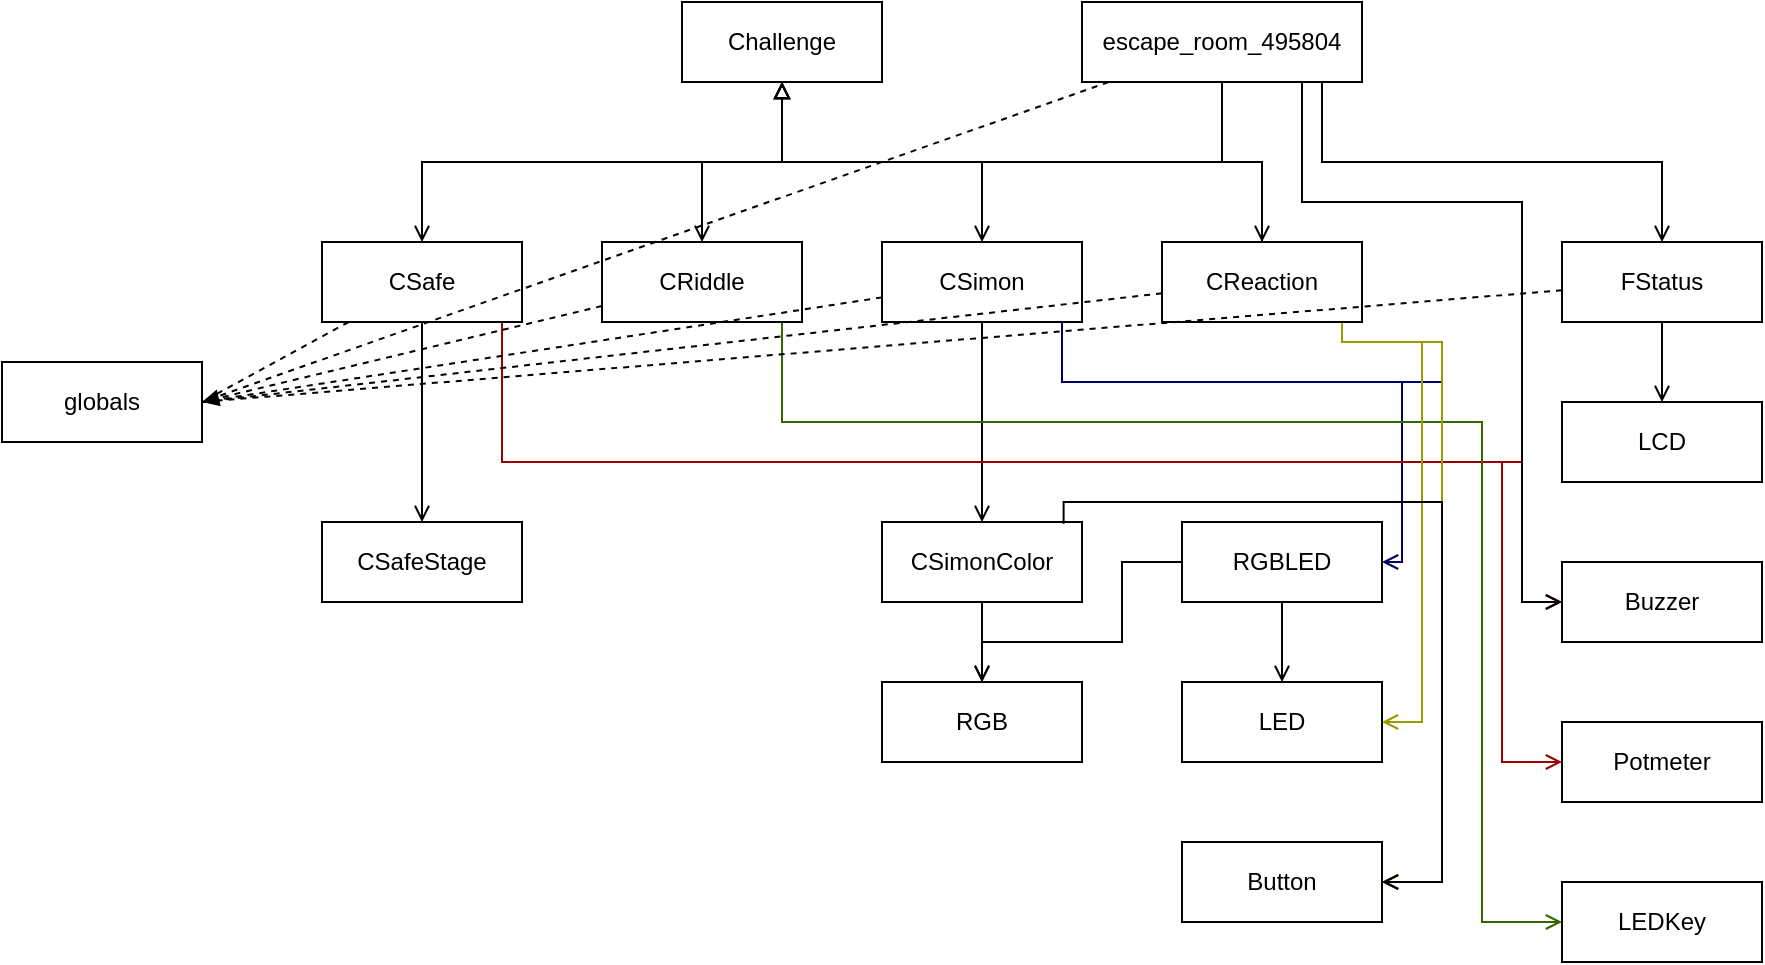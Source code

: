 <mxfile version="14.4.3" type="device"><diagram id="C5RBs43oDa-KdzZeNtuy" name="Page-1"><mxGraphModel dx="1381" dy="567" grid="1" gridSize="10" guides="1" tooltips="1" connect="1" arrows="1" fold="1" page="0" pageScale="1" pageWidth="827" pageHeight="1169" math="0" shadow="0"><root><mxCell id="WIyWlLk6GJQsqaUBKTNV-0"/><mxCell id="WIyWlLk6GJQsqaUBKTNV-1" parent="WIyWlLk6GJQsqaUBKTNV-0"/><mxCell id="mMfJM_rHoxoe-HYp14e--0" value="globals" style="rounded=0;whiteSpace=wrap;html=1;" vertex="1" parent="WIyWlLk6GJQsqaUBKTNV-1"><mxGeometry x="-190" y="340" width="100" height="40" as="geometry"/></mxCell><mxCell id="mMfJM_rHoxoe-HYp14e--1" value="escape_room_495804" style="rounded=0;whiteSpace=wrap;html=1;" vertex="1" parent="WIyWlLk6GJQsqaUBKTNV-1"><mxGeometry x="350" y="160" width="140" height="40" as="geometry"/></mxCell><mxCell id="mMfJM_rHoxoe-HYp14e--3" value="RGB" style="rounded=0;whiteSpace=wrap;html=1;" vertex="1" parent="WIyWlLk6GJQsqaUBKTNV-1"><mxGeometry x="250" y="500" width="100" height="40" as="geometry"/></mxCell><mxCell id="mMfJM_rHoxoe-HYp14e--42" style="edgeStyle=orthogonalEdgeStyle;rounded=0;orthogonalLoop=1;jettySize=auto;html=1;startArrow=none;startFill=0;endArrow=open;endFill=0;" edge="1" parent="WIyWlLk6GJQsqaUBKTNV-1" source="mMfJM_rHoxoe-HYp14e--4" target="mMfJM_rHoxoe-HYp14e--7"><mxGeometry relative="1" as="geometry"/></mxCell><mxCell id="mMfJM_rHoxoe-HYp14e--4" value="RGBLED" style="rounded=0;whiteSpace=wrap;html=1;" vertex="1" parent="WIyWlLk6GJQsqaUBKTNV-1"><mxGeometry x="400" y="420" width="100" height="40" as="geometry"/></mxCell><mxCell id="mMfJM_rHoxoe-HYp14e--5" value="Potmeter" style="rounded=0;whiteSpace=wrap;html=1;" vertex="1" parent="WIyWlLk6GJQsqaUBKTNV-1"><mxGeometry x="590" y="520" width="100" height="40" as="geometry"/></mxCell><mxCell id="mMfJM_rHoxoe-HYp14e--6" value="LEDKey" style="rounded=0;whiteSpace=wrap;html=1;" vertex="1" parent="WIyWlLk6GJQsqaUBKTNV-1"><mxGeometry x="590" y="600" width="100" height="40" as="geometry"/></mxCell><mxCell id="mMfJM_rHoxoe-HYp14e--7" value="LED" style="rounded=0;whiteSpace=wrap;html=1;" vertex="1" parent="WIyWlLk6GJQsqaUBKTNV-1"><mxGeometry x="400" y="500" width="100" height="40" as="geometry"/></mxCell><mxCell id="mMfJM_rHoxoe-HYp14e--8" value="LCD" style="rounded=0;whiteSpace=wrap;html=1;" vertex="1" parent="WIyWlLk6GJQsqaUBKTNV-1"><mxGeometry x="590" y="360" width="100" height="40" as="geometry"/></mxCell><mxCell id="mMfJM_rHoxoe-HYp14e--9" value="Buzzer" style="rounded=0;whiteSpace=wrap;html=1;" vertex="1" parent="WIyWlLk6GJQsqaUBKTNV-1"><mxGeometry x="590" y="440" width="100" height="40" as="geometry"/></mxCell><mxCell id="mMfJM_rHoxoe-HYp14e--10" value="Button" style="rounded=0;whiteSpace=wrap;html=1;" vertex="1" parent="WIyWlLk6GJQsqaUBKTNV-1"><mxGeometry x="400" y="580" width="100" height="40" as="geometry"/></mxCell><mxCell id="mMfJM_rHoxoe-HYp14e--21" style="edgeStyle=orthogonalEdgeStyle;rounded=0;orthogonalLoop=1;jettySize=auto;html=1;endArrow=block;endFill=0;startArrow=open;startFill=0;" edge="1" parent="WIyWlLk6GJQsqaUBKTNV-1" source="mMfJM_rHoxoe-HYp14e--11" target="mMfJM_rHoxoe-HYp14e--15"><mxGeometry relative="1" as="geometry"><Array as="points"><mxPoint x="300" y="240"/><mxPoint x="200" y="240"/></Array></mxGeometry></mxCell><mxCell id="mMfJM_rHoxoe-HYp14e--28" style="edgeStyle=orthogonalEdgeStyle;rounded=0;orthogonalLoop=1;jettySize=auto;html=1;startArrow=none;startFill=0;endArrow=open;endFill=0;" edge="1" parent="WIyWlLk6GJQsqaUBKTNV-1" source="mMfJM_rHoxoe-HYp14e--11" target="mMfJM_rHoxoe-HYp14e--17"><mxGeometry relative="1" as="geometry"/></mxCell><mxCell id="mMfJM_rHoxoe-HYp14e--38" style="edgeStyle=orthogonalEdgeStyle;rounded=0;orthogonalLoop=1;jettySize=auto;html=1;startArrow=none;startFill=0;endArrow=open;endFill=0;strokeColor=#000066;" edge="1" parent="WIyWlLk6GJQsqaUBKTNV-1" source="mMfJM_rHoxoe-HYp14e--11" target="mMfJM_rHoxoe-HYp14e--4"><mxGeometry relative="1" as="geometry"><Array as="points"><mxPoint x="340" y="350"/><mxPoint x="510" y="350"/><mxPoint x="510" y="440"/></Array></mxGeometry></mxCell><mxCell id="mMfJM_rHoxoe-HYp14e--39" style="edgeStyle=orthogonalEdgeStyle;rounded=0;orthogonalLoop=1;jettySize=auto;html=1;startArrow=none;startFill=0;endArrow=open;endFill=0;strokeColor=#000066;" edge="1" parent="WIyWlLk6GJQsqaUBKTNV-1" source="mMfJM_rHoxoe-HYp14e--11" target="mMfJM_rHoxoe-HYp14e--10"><mxGeometry relative="1" as="geometry"><Array as="points"><mxPoint x="340" y="350"/><mxPoint x="530" y="350"/><mxPoint x="530" y="600"/></Array></mxGeometry></mxCell><mxCell id="mMfJM_rHoxoe-HYp14e--11" value="CSimon" style="rounded=0;whiteSpace=wrap;html=1;" vertex="1" parent="WIyWlLk6GJQsqaUBKTNV-1"><mxGeometry x="250" y="280" width="100" height="40" as="geometry"/></mxCell><mxCell id="mMfJM_rHoxoe-HYp14e--19" style="edgeStyle=orthogonalEdgeStyle;rounded=0;orthogonalLoop=1;jettySize=auto;html=1;entryX=0.5;entryY=1;entryDx=0;entryDy=0;endArrow=block;endFill=0;startArrow=open;startFill=0;" edge="1" parent="WIyWlLk6GJQsqaUBKTNV-1" source="mMfJM_rHoxoe-HYp14e--12" target="mMfJM_rHoxoe-HYp14e--15"><mxGeometry relative="1" as="geometry"><Array as="points"><mxPoint x="20" y="240"/><mxPoint x="200" y="240"/></Array></mxGeometry></mxCell><mxCell id="mMfJM_rHoxoe-HYp14e--27" style="edgeStyle=orthogonalEdgeStyle;rounded=0;orthogonalLoop=1;jettySize=auto;html=1;startArrow=none;startFill=0;endArrow=open;endFill=0;" edge="1" parent="WIyWlLk6GJQsqaUBKTNV-1" source="mMfJM_rHoxoe-HYp14e--12" target="mMfJM_rHoxoe-HYp14e--18"><mxGeometry relative="1" as="geometry"/></mxCell><mxCell id="mMfJM_rHoxoe-HYp14e--35" style="edgeStyle=orthogonalEdgeStyle;rounded=0;orthogonalLoop=1;jettySize=auto;html=1;startArrow=none;startFill=0;endArrow=open;endFill=0;strokeColor=#990000;" edge="1" parent="WIyWlLk6GJQsqaUBKTNV-1" source="mMfJM_rHoxoe-HYp14e--12" target="mMfJM_rHoxoe-HYp14e--9"><mxGeometry relative="1" as="geometry"><Array as="points"><mxPoint x="60" y="390"/><mxPoint x="570" y="390"/><mxPoint x="570" y="460"/></Array></mxGeometry></mxCell><mxCell id="mMfJM_rHoxoe-HYp14e--36" style="edgeStyle=orthogonalEdgeStyle;rounded=0;orthogonalLoop=1;jettySize=auto;html=1;startArrow=none;startFill=0;endArrow=open;endFill=0;strokeColor=#990000;" edge="1" parent="WIyWlLk6GJQsqaUBKTNV-1" source="mMfJM_rHoxoe-HYp14e--12" target="mMfJM_rHoxoe-HYp14e--5"><mxGeometry relative="1" as="geometry"><Array as="points"><mxPoint x="60" y="390"/><mxPoint x="560" y="390"/><mxPoint x="560" y="540"/></Array></mxGeometry></mxCell><mxCell id="mMfJM_rHoxoe-HYp14e--43" style="rounded=0;orthogonalLoop=1;jettySize=auto;html=1;startArrow=none;startFill=0;endArrow=none;endFill=0;dashed=1;entryX=1;entryY=0.5;entryDx=0;entryDy=0;" edge="1" parent="WIyWlLk6GJQsqaUBKTNV-1" source="mMfJM_rHoxoe-HYp14e--12" target="mMfJM_rHoxoe-HYp14e--0"><mxGeometry relative="1" as="geometry"/></mxCell><mxCell id="mMfJM_rHoxoe-HYp14e--12" value="CSafe" style="rounded=0;whiteSpace=wrap;html=1;" vertex="1" parent="WIyWlLk6GJQsqaUBKTNV-1"><mxGeometry x="-30" y="280" width="100" height="40" as="geometry"/></mxCell><mxCell id="mMfJM_rHoxoe-HYp14e--20" style="edgeStyle=orthogonalEdgeStyle;rounded=0;orthogonalLoop=1;jettySize=auto;html=1;endArrow=block;endFill=0;startArrow=open;startFill=0;" edge="1" parent="WIyWlLk6GJQsqaUBKTNV-1" source="mMfJM_rHoxoe-HYp14e--13" target="mMfJM_rHoxoe-HYp14e--15"><mxGeometry relative="1" as="geometry"><Array as="points"><mxPoint x="160" y="240"/><mxPoint x="200" y="240"/></Array></mxGeometry></mxCell><mxCell id="mMfJM_rHoxoe-HYp14e--37" style="edgeStyle=orthogonalEdgeStyle;rounded=0;orthogonalLoop=1;jettySize=auto;html=1;startArrow=none;startFill=0;endArrow=open;endFill=0;strokeColor=#336600;" edge="1" parent="WIyWlLk6GJQsqaUBKTNV-1" source="mMfJM_rHoxoe-HYp14e--13" target="mMfJM_rHoxoe-HYp14e--6"><mxGeometry relative="1" as="geometry"><Array as="points"><mxPoint x="200" y="370"/><mxPoint x="550" y="370"/><mxPoint x="550" y="620"/></Array></mxGeometry></mxCell><mxCell id="mMfJM_rHoxoe-HYp14e--13" value="CRiddle" style="rounded=0;whiteSpace=wrap;html=1;" vertex="1" parent="WIyWlLk6GJQsqaUBKTNV-1"><mxGeometry x="110" y="280" width="100" height="40" as="geometry"/></mxCell><mxCell id="mMfJM_rHoxoe-HYp14e--22" style="edgeStyle=orthogonalEdgeStyle;rounded=0;orthogonalLoop=1;jettySize=auto;html=1;endArrow=block;endFill=0;" edge="1" parent="WIyWlLk6GJQsqaUBKTNV-1" source="mMfJM_rHoxoe-HYp14e--14" target="mMfJM_rHoxoe-HYp14e--15"><mxGeometry relative="1" as="geometry"><Array as="points"><mxPoint x="440" y="240"/><mxPoint x="200" y="240"/></Array></mxGeometry></mxCell><mxCell id="mMfJM_rHoxoe-HYp14e--23" style="edgeStyle=orthogonalEdgeStyle;rounded=0;orthogonalLoop=1;jettySize=auto;html=1;endArrow=none;endFill=0;startArrow=open;startFill=0;" edge="1" parent="WIyWlLk6GJQsqaUBKTNV-1" source="mMfJM_rHoxoe-HYp14e--14" target="mMfJM_rHoxoe-HYp14e--1"><mxGeometry relative="1" as="geometry"/></mxCell><mxCell id="mMfJM_rHoxoe-HYp14e--40" style="edgeStyle=orthogonalEdgeStyle;rounded=0;orthogonalLoop=1;jettySize=auto;html=1;startArrow=none;startFill=0;endArrow=open;endFill=0;strokeColor=#999900;" edge="1" parent="WIyWlLk6GJQsqaUBKTNV-1" source="mMfJM_rHoxoe-HYp14e--14" target="mMfJM_rHoxoe-HYp14e--7"><mxGeometry relative="1" as="geometry"><Array as="points"><mxPoint x="480" y="330"/><mxPoint x="520" y="330"/><mxPoint x="520" y="520"/></Array></mxGeometry></mxCell><mxCell id="mMfJM_rHoxoe-HYp14e--41" style="edgeStyle=orthogonalEdgeStyle;rounded=0;orthogonalLoop=1;jettySize=auto;html=1;startArrow=none;startFill=0;endArrow=open;endFill=0;strokeColor=#999900;" edge="1" parent="WIyWlLk6GJQsqaUBKTNV-1" source="mMfJM_rHoxoe-HYp14e--14" target="mMfJM_rHoxoe-HYp14e--10"><mxGeometry relative="1" as="geometry"><Array as="points"><mxPoint x="480" y="330"/><mxPoint x="530" y="330"/><mxPoint x="530" y="600"/></Array></mxGeometry></mxCell><mxCell id="mMfJM_rHoxoe-HYp14e--14" value="CReaction" style="rounded=0;whiteSpace=wrap;html=1;" vertex="1" parent="WIyWlLk6GJQsqaUBKTNV-1"><mxGeometry x="390" y="280" width="100" height="40" as="geometry"/></mxCell><mxCell id="mMfJM_rHoxoe-HYp14e--15" value="Challenge" style="rounded=0;whiteSpace=wrap;html=1;" vertex="1" parent="WIyWlLk6GJQsqaUBKTNV-1"><mxGeometry x="150" y="160" width="100" height="40" as="geometry"/></mxCell><mxCell id="mMfJM_rHoxoe-HYp14e--25" style="edgeStyle=orthogonalEdgeStyle;rounded=0;orthogonalLoop=1;jettySize=auto;html=1;startArrow=open;startFill=0;endArrow=none;endFill=0;" edge="1" parent="WIyWlLk6GJQsqaUBKTNV-1" source="mMfJM_rHoxoe-HYp14e--16" target="mMfJM_rHoxoe-HYp14e--1"><mxGeometry relative="1" as="geometry"><Array as="points"><mxPoint x="640" y="240"/><mxPoint x="470" y="240"/></Array></mxGeometry></mxCell><mxCell id="mMfJM_rHoxoe-HYp14e--26" style="edgeStyle=orthogonalEdgeStyle;rounded=0;orthogonalLoop=1;jettySize=auto;html=1;startArrow=none;startFill=0;endArrow=open;endFill=0;" edge="1" parent="WIyWlLk6GJQsqaUBKTNV-1" source="mMfJM_rHoxoe-HYp14e--16" target="mMfJM_rHoxoe-HYp14e--8"><mxGeometry relative="1" as="geometry"/></mxCell><mxCell id="mMfJM_rHoxoe-HYp14e--16" value="FStatus" style="rounded=0;whiteSpace=wrap;html=1;" vertex="1" parent="WIyWlLk6GJQsqaUBKTNV-1"><mxGeometry x="590" y="280" width="100" height="40" as="geometry"/></mxCell><mxCell id="mMfJM_rHoxoe-HYp14e--29" style="edgeStyle=orthogonalEdgeStyle;rounded=0;orthogonalLoop=1;jettySize=auto;html=1;startArrow=none;startFill=0;endArrow=open;endFill=0;" edge="1" parent="WIyWlLk6GJQsqaUBKTNV-1" source="mMfJM_rHoxoe-HYp14e--17" target="mMfJM_rHoxoe-HYp14e--3"><mxGeometry relative="1" as="geometry"/></mxCell><mxCell id="mMfJM_rHoxoe-HYp14e--17" value="CSimonColor" style="rounded=0;whiteSpace=wrap;html=1;" vertex="1" parent="WIyWlLk6GJQsqaUBKTNV-1"><mxGeometry x="250" y="420" width="100" height="40" as="geometry"/></mxCell><mxCell id="mMfJM_rHoxoe-HYp14e--18" value="CSafeStage" style="rounded=0;whiteSpace=wrap;html=1;" vertex="1" parent="WIyWlLk6GJQsqaUBKTNV-1"><mxGeometry x="-30" y="420" width="100" height="40" as="geometry"/></mxCell><mxCell id="mMfJM_rHoxoe-HYp14e--46" style="edgeStyle=none;rounded=0;orthogonalLoop=1;jettySize=auto;html=1;dashed=1;startArrow=none;startFill=0;endArrow=none;endFill=0;entryX=1;entryY=0.5;entryDx=0;entryDy=0;" edge="1" parent="WIyWlLk6GJQsqaUBKTNV-1" source="mMfJM_rHoxoe-HYp14e--14" target="mMfJM_rHoxoe-HYp14e--0"><mxGeometry relative="1" as="geometry"/></mxCell><mxCell id="mMfJM_rHoxoe-HYp14e--45" style="edgeStyle=none;rounded=0;orthogonalLoop=1;jettySize=auto;html=1;dashed=1;startArrow=none;startFill=0;endArrow=none;endFill=0;entryX=1;entryY=0.5;entryDx=0;entryDy=0;" edge="1" parent="WIyWlLk6GJQsqaUBKTNV-1" source="mMfJM_rHoxoe-HYp14e--11" target="mMfJM_rHoxoe-HYp14e--0"><mxGeometry relative="1" as="geometry"/></mxCell><mxCell id="mMfJM_rHoxoe-HYp14e--47" style="edgeStyle=none;rounded=0;orthogonalLoop=1;jettySize=auto;html=1;dashed=1;startArrow=none;startFill=0;endArrow=none;endFill=0;entryX=1;entryY=0.5;entryDx=0;entryDy=0;" edge="1" parent="WIyWlLk6GJQsqaUBKTNV-1" source="mMfJM_rHoxoe-HYp14e--1" target="mMfJM_rHoxoe-HYp14e--0"><mxGeometry relative="1" as="geometry"/></mxCell><mxCell id="mMfJM_rHoxoe-HYp14e--34" style="edgeStyle=orthogonalEdgeStyle;rounded=0;orthogonalLoop=1;jettySize=auto;html=1;startArrow=none;startFill=0;endArrow=open;endFill=0;" edge="1" parent="WIyWlLk6GJQsqaUBKTNV-1" source="mMfJM_rHoxoe-HYp14e--1" target="mMfJM_rHoxoe-HYp14e--9"><mxGeometry relative="1" as="geometry"><Array as="points"><mxPoint x="460" y="260"/><mxPoint x="570" y="260"/><mxPoint x="570" y="460"/></Array></mxGeometry></mxCell><mxCell id="mMfJM_rHoxoe-HYp14e--48" style="edgeStyle=none;rounded=0;orthogonalLoop=1;jettySize=auto;html=1;entryX=1;entryY=0.5;entryDx=0;entryDy=0;dashed=1;startArrow=none;startFill=0;endArrow=none;endFill=0;" edge="1" parent="WIyWlLk6GJQsqaUBKTNV-1" source="mMfJM_rHoxoe-HYp14e--16" target="mMfJM_rHoxoe-HYp14e--0"><mxGeometry relative="1" as="geometry"/></mxCell><mxCell id="mMfJM_rHoxoe-HYp14e--50" style="edgeStyle=orthogonalEdgeStyle;rounded=0;orthogonalLoop=1;jettySize=auto;html=1;startArrow=none;startFill=0;endArrow=open;endFill=0;exitX=0;exitY=0.5;exitDx=0;exitDy=0;entryX=0.5;entryY=0;entryDx=0;entryDy=0;" edge="1" parent="WIyWlLk6GJQsqaUBKTNV-1" source="mMfJM_rHoxoe-HYp14e--4" target="mMfJM_rHoxoe-HYp14e--3"><mxGeometry relative="1" as="geometry"><mxPoint x="460" y="470" as="sourcePoint"/><mxPoint x="460" y="510" as="targetPoint"/><Array as="points"><mxPoint x="370" y="440"/><mxPoint x="370" y="480"/><mxPoint x="300" y="480"/></Array></mxGeometry></mxCell><mxCell id="mMfJM_rHoxoe-HYp14e--44" style="edgeStyle=none;rounded=0;orthogonalLoop=1;jettySize=auto;html=1;dashed=1;startArrow=none;startFill=0;endArrow=block;endFill=1;entryX=1;entryY=0.5;entryDx=0;entryDy=0;" edge="1" parent="WIyWlLk6GJQsqaUBKTNV-1" source="mMfJM_rHoxoe-HYp14e--13" target="mMfJM_rHoxoe-HYp14e--0"><mxGeometry relative="1" as="geometry"/></mxCell><mxCell id="mMfJM_rHoxoe-HYp14e--52" style="edgeStyle=orthogonalEdgeStyle;rounded=0;orthogonalLoop=1;jettySize=auto;html=1;startArrow=none;startFill=0;endArrow=open;endFill=0;exitX=0.908;exitY=0.021;exitDx=0;exitDy=0;exitPerimeter=0;" edge="1" parent="WIyWlLk6GJQsqaUBKTNV-1" source="mMfJM_rHoxoe-HYp14e--17"><mxGeometry relative="1" as="geometry"><mxPoint x="310" y="470" as="sourcePoint"/><mxPoint x="500" y="600" as="targetPoint"/><Array as="points"><mxPoint x="341" y="410"/><mxPoint x="530" y="410"/><mxPoint x="530" y="600"/></Array></mxGeometry></mxCell></root></mxGraphModel></diagram></mxfile>